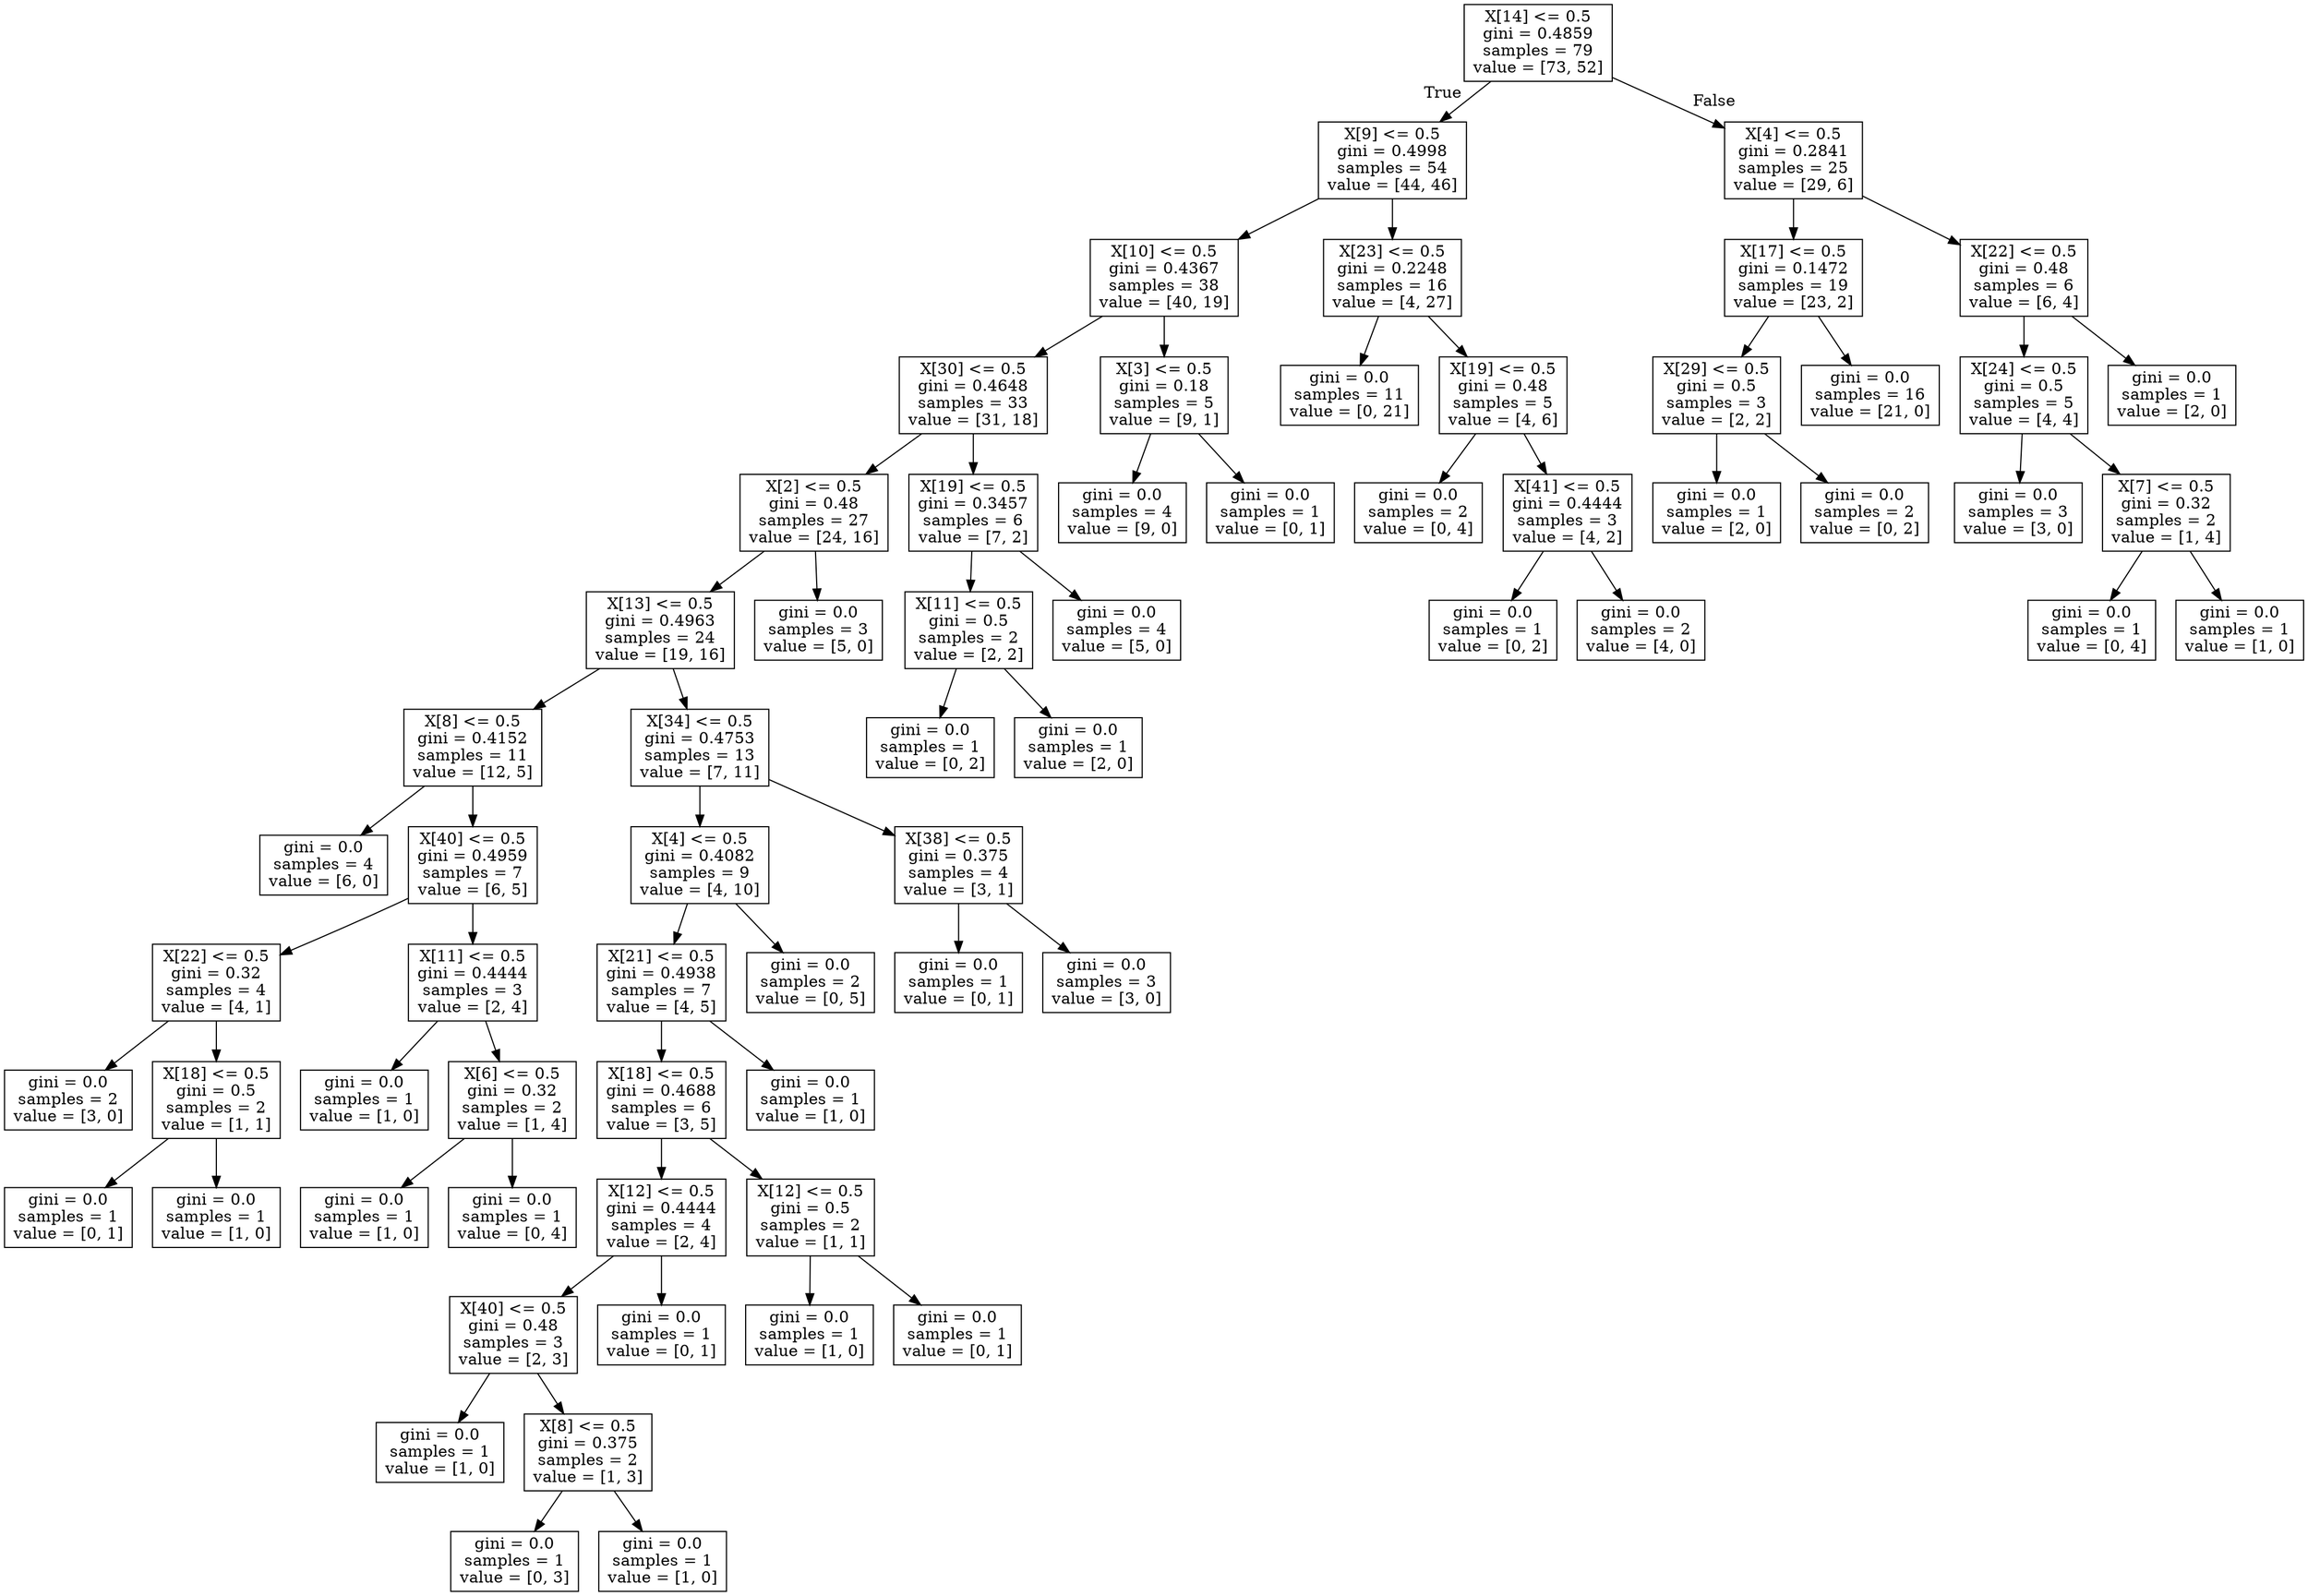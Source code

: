 digraph Tree {
node [shape=box] ;
0 [label="X[14] <= 0.5\ngini = 0.4859\nsamples = 79\nvalue = [73, 52]"] ;
1 [label="X[9] <= 0.5\ngini = 0.4998\nsamples = 54\nvalue = [44, 46]"] ;
0 -> 1 [labeldistance=2.5, labelangle=45, headlabel="True"] ;
2 [label="X[10] <= 0.5\ngini = 0.4367\nsamples = 38\nvalue = [40, 19]"] ;
1 -> 2 ;
3 [label="X[30] <= 0.5\ngini = 0.4648\nsamples = 33\nvalue = [31, 18]"] ;
2 -> 3 ;
4 [label="X[2] <= 0.5\ngini = 0.48\nsamples = 27\nvalue = [24, 16]"] ;
3 -> 4 ;
5 [label="X[13] <= 0.5\ngini = 0.4963\nsamples = 24\nvalue = [19, 16]"] ;
4 -> 5 ;
6 [label="X[8] <= 0.5\ngini = 0.4152\nsamples = 11\nvalue = [12, 5]"] ;
5 -> 6 ;
7 [label="gini = 0.0\nsamples = 4\nvalue = [6, 0]"] ;
6 -> 7 ;
8 [label="X[40] <= 0.5\ngini = 0.4959\nsamples = 7\nvalue = [6, 5]"] ;
6 -> 8 ;
9 [label="X[22] <= 0.5\ngini = 0.32\nsamples = 4\nvalue = [4, 1]"] ;
8 -> 9 ;
10 [label="gini = 0.0\nsamples = 2\nvalue = [3, 0]"] ;
9 -> 10 ;
11 [label="X[18] <= 0.5\ngini = 0.5\nsamples = 2\nvalue = [1, 1]"] ;
9 -> 11 ;
12 [label="gini = 0.0\nsamples = 1\nvalue = [0, 1]"] ;
11 -> 12 ;
13 [label="gini = 0.0\nsamples = 1\nvalue = [1, 0]"] ;
11 -> 13 ;
14 [label="X[11] <= 0.5\ngini = 0.4444\nsamples = 3\nvalue = [2, 4]"] ;
8 -> 14 ;
15 [label="gini = 0.0\nsamples = 1\nvalue = [1, 0]"] ;
14 -> 15 ;
16 [label="X[6] <= 0.5\ngini = 0.32\nsamples = 2\nvalue = [1, 4]"] ;
14 -> 16 ;
17 [label="gini = 0.0\nsamples = 1\nvalue = [1, 0]"] ;
16 -> 17 ;
18 [label="gini = 0.0\nsamples = 1\nvalue = [0, 4]"] ;
16 -> 18 ;
19 [label="X[34] <= 0.5\ngini = 0.4753\nsamples = 13\nvalue = [7, 11]"] ;
5 -> 19 ;
20 [label="X[4] <= 0.5\ngini = 0.4082\nsamples = 9\nvalue = [4, 10]"] ;
19 -> 20 ;
21 [label="X[21] <= 0.5\ngini = 0.4938\nsamples = 7\nvalue = [4, 5]"] ;
20 -> 21 ;
22 [label="X[18] <= 0.5\ngini = 0.4688\nsamples = 6\nvalue = [3, 5]"] ;
21 -> 22 ;
23 [label="X[12] <= 0.5\ngini = 0.4444\nsamples = 4\nvalue = [2, 4]"] ;
22 -> 23 ;
24 [label="X[40] <= 0.5\ngini = 0.48\nsamples = 3\nvalue = [2, 3]"] ;
23 -> 24 ;
25 [label="gini = 0.0\nsamples = 1\nvalue = [1, 0]"] ;
24 -> 25 ;
26 [label="X[8] <= 0.5\ngini = 0.375\nsamples = 2\nvalue = [1, 3]"] ;
24 -> 26 ;
27 [label="gini = 0.0\nsamples = 1\nvalue = [0, 3]"] ;
26 -> 27 ;
28 [label="gini = 0.0\nsamples = 1\nvalue = [1, 0]"] ;
26 -> 28 ;
29 [label="gini = 0.0\nsamples = 1\nvalue = [0, 1]"] ;
23 -> 29 ;
30 [label="X[12] <= 0.5\ngini = 0.5\nsamples = 2\nvalue = [1, 1]"] ;
22 -> 30 ;
31 [label="gini = 0.0\nsamples = 1\nvalue = [1, 0]"] ;
30 -> 31 ;
32 [label="gini = 0.0\nsamples = 1\nvalue = [0, 1]"] ;
30 -> 32 ;
33 [label="gini = 0.0\nsamples = 1\nvalue = [1, 0]"] ;
21 -> 33 ;
34 [label="gini = 0.0\nsamples = 2\nvalue = [0, 5]"] ;
20 -> 34 ;
35 [label="X[38] <= 0.5\ngini = 0.375\nsamples = 4\nvalue = [3, 1]"] ;
19 -> 35 ;
36 [label="gini = 0.0\nsamples = 1\nvalue = [0, 1]"] ;
35 -> 36 ;
37 [label="gini = 0.0\nsamples = 3\nvalue = [3, 0]"] ;
35 -> 37 ;
38 [label="gini = 0.0\nsamples = 3\nvalue = [5, 0]"] ;
4 -> 38 ;
39 [label="X[19] <= 0.5\ngini = 0.3457\nsamples = 6\nvalue = [7, 2]"] ;
3 -> 39 ;
40 [label="X[11] <= 0.5\ngini = 0.5\nsamples = 2\nvalue = [2, 2]"] ;
39 -> 40 ;
41 [label="gini = 0.0\nsamples = 1\nvalue = [0, 2]"] ;
40 -> 41 ;
42 [label="gini = 0.0\nsamples = 1\nvalue = [2, 0]"] ;
40 -> 42 ;
43 [label="gini = 0.0\nsamples = 4\nvalue = [5, 0]"] ;
39 -> 43 ;
44 [label="X[3] <= 0.5\ngini = 0.18\nsamples = 5\nvalue = [9, 1]"] ;
2 -> 44 ;
45 [label="gini = 0.0\nsamples = 4\nvalue = [9, 0]"] ;
44 -> 45 ;
46 [label="gini = 0.0\nsamples = 1\nvalue = [0, 1]"] ;
44 -> 46 ;
47 [label="X[23] <= 0.5\ngini = 0.2248\nsamples = 16\nvalue = [4, 27]"] ;
1 -> 47 ;
48 [label="gini = 0.0\nsamples = 11\nvalue = [0, 21]"] ;
47 -> 48 ;
49 [label="X[19] <= 0.5\ngini = 0.48\nsamples = 5\nvalue = [4, 6]"] ;
47 -> 49 ;
50 [label="gini = 0.0\nsamples = 2\nvalue = [0, 4]"] ;
49 -> 50 ;
51 [label="X[41] <= 0.5\ngini = 0.4444\nsamples = 3\nvalue = [4, 2]"] ;
49 -> 51 ;
52 [label="gini = 0.0\nsamples = 1\nvalue = [0, 2]"] ;
51 -> 52 ;
53 [label="gini = 0.0\nsamples = 2\nvalue = [4, 0]"] ;
51 -> 53 ;
54 [label="X[4] <= 0.5\ngini = 0.2841\nsamples = 25\nvalue = [29, 6]"] ;
0 -> 54 [labeldistance=2.5, labelangle=-45, headlabel="False"] ;
55 [label="X[17] <= 0.5\ngini = 0.1472\nsamples = 19\nvalue = [23, 2]"] ;
54 -> 55 ;
56 [label="X[29] <= 0.5\ngini = 0.5\nsamples = 3\nvalue = [2, 2]"] ;
55 -> 56 ;
57 [label="gini = 0.0\nsamples = 1\nvalue = [2, 0]"] ;
56 -> 57 ;
58 [label="gini = 0.0\nsamples = 2\nvalue = [0, 2]"] ;
56 -> 58 ;
59 [label="gini = 0.0\nsamples = 16\nvalue = [21, 0]"] ;
55 -> 59 ;
60 [label="X[22] <= 0.5\ngini = 0.48\nsamples = 6\nvalue = [6, 4]"] ;
54 -> 60 ;
61 [label="X[24] <= 0.5\ngini = 0.5\nsamples = 5\nvalue = [4, 4]"] ;
60 -> 61 ;
62 [label="gini = 0.0\nsamples = 3\nvalue = [3, 0]"] ;
61 -> 62 ;
63 [label="X[7] <= 0.5\ngini = 0.32\nsamples = 2\nvalue = [1, 4]"] ;
61 -> 63 ;
64 [label="gini = 0.0\nsamples = 1\nvalue = [0, 4]"] ;
63 -> 64 ;
65 [label="gini = 0.0\nsamples = 1\nvalue = [1, 0]"] ;
63 -> 65 ;
66 [label="gini = 0.0\nsamples = 1\nvalue = [2, 0]"] ;
60 -> 66 ;
}